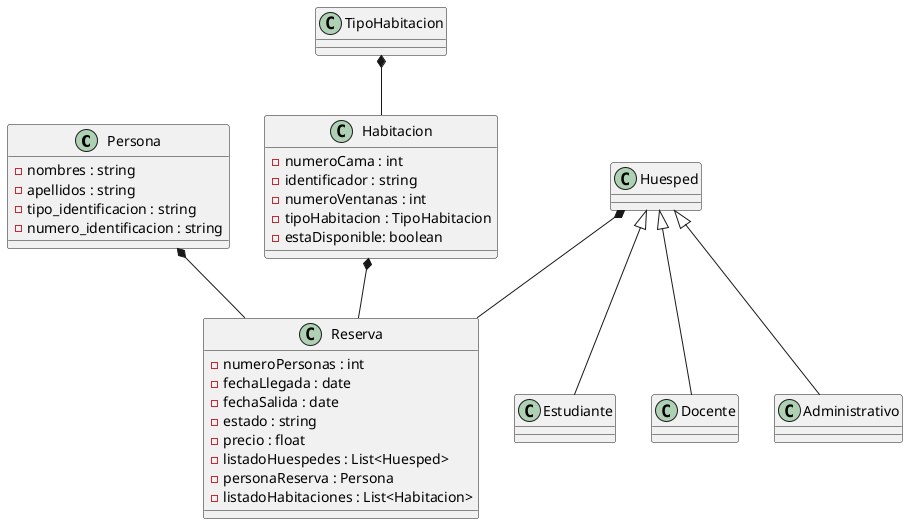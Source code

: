 @startuml

class Persona {
    - nombres : string
    - apellidos : string 
    - tipo_identificacion : string
    - numero_identificacion : string

}

class Estudiante {
}

class Docente {
    
}

class Administrativo {
    
}

class Huesped {

}



class Reserva {
    - numeroPersonas : int
    - fechaLlegada : date 
    - fechaSalida : date
    - estado : string
    - precio : float
    - listadoHuespedes : List<Huesped>
    - personaReserva : Persona
    - listadoHabitaciones : List<Habitacion>
}


class Habitacion {
    - numeroCama : int
    - identificador : string
    - numeroVentanas : int
    - tipoHabitacion : TipoHabitacion
    - estaDisponible: boolean
    
}

class TipoHabitacion {

}

Huesped <|-- Estudiante
Huesped <|-- Administrativo
Huesped <|-- Docente
TipoHabitacion *-- Habitacion
Huesped *-- Reserva
Persona *-- Reserva
Habitacion *-- Reserva





@enduml